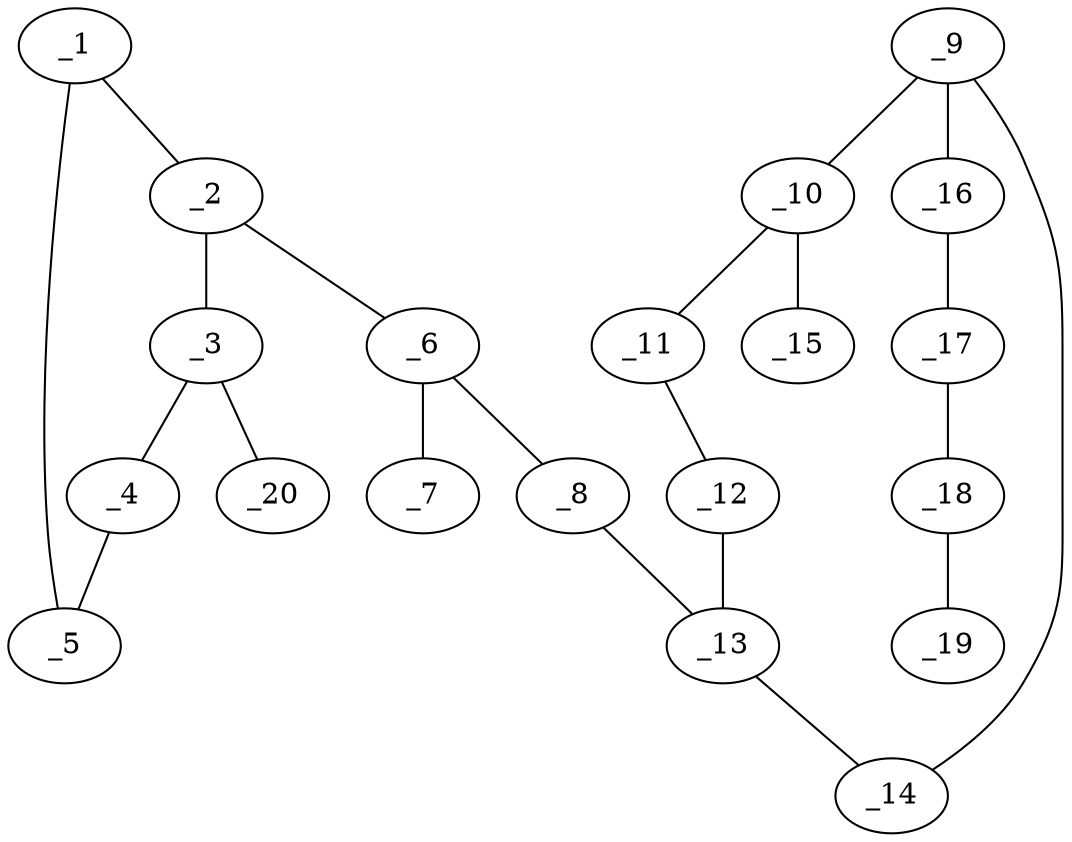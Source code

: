 graph molid640286 {
	_1	 [charge=0,
		chem=1,
		symbol="C  ",
		x="6.4346",
		y="-3.6433"];
	_2	 [charge=0,
		chem=1,
		symbol="C  ",
		x="6.3301",
		y="-2.6488"];
	_1 -- _2	 [valence=1];
	_5	 [charge=0,
		chem=1,
		symbol="C  ",
		x="7.4128",
		y="-3.8512"];
	_1 -- _5	 [valence=2];
	_3	 [charge=0,
		chem=1,
		symbol="C  ",
		x="7.2437",
		y="-2.242"];
	_2 -- _3	 [valence=2];
	_6	 [charge=0,
		chem=1,
		symbol="C  ",
		x="5.4641",
		y="-2.1488"];
	_2 -- _6	 [valence=1];
	_4	 [charge=0,
		chem=2,
		symbol="O  ",
		x="7.9128",
		y="-2.9852"];
	_3 -- _4	 [valence=1];
	_20	 [charge=0,
		chem=1,
		symbol="C  ",
		x="7.4516",
		y="-1.2639"];
	_3 -- _20	 [valence=1];
	_4 -- _5	 [valence=1];
	_7	 [charge=0,
		chem=5,
		symbol="S  ",
		x="4.5981",
		y="-2.6488"];
	_6 -- _7	 [valence=2];
	_8	 [charge=0,
		chem=4,
		symbol="N  ",
		x="5.4641",
		y="-1.1488"];
	_6 -- _8	 [valence=1];
	_13	 [charge=0,
		chem=1,
		symbol="C  ",
		x="4.5981",
		y="-0.6488"];
	_8 -- _13	 [valence=1];
	_9	 [charge=0,
		chem=1,
		symbol="C  ",
		x="3.7321",
		y="0.8512"];
	_10	 [charge=0,
		chem=1,
		symbol="C  ",
		x="2.866",
		y="0.3512"];
	_9 -- _10	 [valence=2];
	_14	 [charge=0,
		chem=1,
		symbol="C  ",
		x="4.5981",
		y="0.3512"];
	_9 -- _14	 [valence=1];
	_16	 [charge=0,
		chem=1,
		symbol="C  ",
		x="3.7321",
		y="1.8512"];
	_9 -- _16	 [valence=1];
	_11	 [charge=0,
		chem=1,
		symbol="C  ",
		x="2.866",
		y="-0.6488"];
	_10 -- _11	 [valence=1];
	_15	 [charge=0,
		chem=7,
		symbol="Cl ",
		x=2,
		y="0.8512"];
	_10 -- _15	 [valence=1];
	_12	 [charge=0,
		chem=1,
		symbol="C  ",
		x="3.732",
		y="-1.1488"];
	_11 -- _12	 [valence=2];
	_12 -- _13	 [valence=1];
	_13 -- _14	 [valence=2];
	_17	 [charge=0,
		chem=4,
		symbol="N  ",
		x="4.5981",
		y="2.3512"];
	_16 -- _17	 [valence=2];
	_18	 [charge=0,
		chem=2,
		symbol="O  ",
		x="4.5981",
		y="3.3512"];
	_17 -- _18	 [valence=1];
	_19	 [charge=0,
		chem=1,
		symbol="C  ",
		x="5.4641",
		y="3.8512"];
	_18 -- _19	 [valence=1];
}
